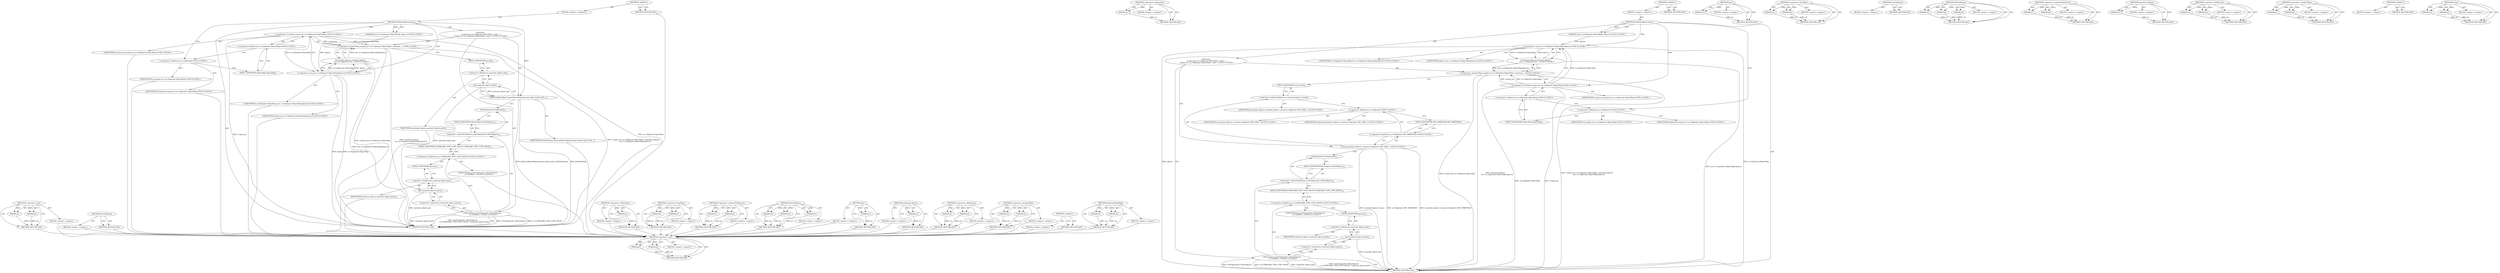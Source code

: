 digraph "SanitizeObjectMap" {
vulnerable_82 [label=<(METHOD,&lt;operator&gt;.new)>];
vulnerable_83 [label=<(PARAM,p1)>];
vulnerable_84 [label=<(PARAM,p2)>];
vulnerable_85 [label=<(BLOCK,&lt;empty&gt;,&lt;empty&gt;)>];
vulnerable_86 [label=<(METHOD_RETURN,ANY)>];
vulnerable_106 [label=<(METHOD,&lt;operator&gt;.indirection)>];
vulnerable_107 [label=<(PARAM,p1)>];
vulnerable_108 [label=<(BLOCK,&lt;empty&gt;,&lt;empty&gt;)>];
vulnerable_109 [label=<(METHOD_RETURN,ANY)>];
vulnerable_6 [label=<(METHOD,&lt;global&gt;)<SUB>1</SUB>>];
vulnerable_7 [label=<(BLOCK,&lt;empty&gt;,&lt;empty&gt;)<SUB>1</SUB>>];
vulnerable_8 [label=<(METHOD,OnWriteObjectsAsync)<SUB>1</SUB>>];
vulnerable_9 [label="<(PARAM,const ui::Clipboard::ObjectMap&amp; objects)<SUB>2</SUB>>"];
vulnerable_10 [label="<(BLOCK,{
   scoped_ptr&lt;ui::Clipboard::ObjectMap&gt; sanit...,{
   scoped_ptr&lt;ui::Clipboard::ObjectMap&gt; sanit...)<SUB>2</SUB>>"];
vulnerable_11 [label="<(&lt;operator&gt;.greaterThan,scoped_ptr&lt;ui::Clipboard::ObjectMap&gt; sanitized_...)<SUB>3</SUB>>"];
vulnerable_12 [label="<(&lt;operator&gt;.lessThan,scoped_ptr&lt;ui::Clipboard::ObjectMap)<SUB>3</SUB>>"];
vulnerable_13 [label="<(IDENTIFIER,scoped_ptr,scoped_ptr&lt;ui::Clipboard::ObjectMap)<SUB>3</SUB>>"];
vulnerable_14 [label="<(&lt;operator&gt;.fieldAccess,ui::Clipboard::ObjectMap)<SUB>3</SUB>>"];
vulnerable_15 [label="<(&lt;operator&gt;.fieldAccess,ui::Clipboard)<SUB>3</SUB>>"];
vulnerable_16 [label="<(IDENTIFIER,ui,scoped_ptr&lt;ui::Clipboard::ObjectMap)<SUB>3</SUB>>"];
vulnerable_17 [label="<(IDENTIFIER,Clipboard,scoped_ptr&lt;ui::Clipboard::ObjectMap)<SUB>3</SUB>>"];
vulnerable_18 [label=<(FIELD_IDENTIFIER,ObjectMap,ObjectMap)<SUB>3</SUB>>];
vulnerable_19 [label="<(sanitized_objects,sanitized_objects(
       new ui::Clipboard::Ob...)<SUB>3</SUB>>"];
vulnerable_20 [label="<(&lt;operator&gt;.new,new ui::Clipboard::ObjectMap(objects))<SUB>4</SUB>>"];
vulnerable_21 [label="<(IDENTIFIER,ui::Clipboard::ObjectMap,new ui::Clipboard::ObjectMap(objects))<SUB>4</SUB>>"];
vulnerable_22 [label="<(IDENTIFIER,objects,new ui::Clipboard::ObjectMap(objects))<SUB>4</SUB>>"];
vulnerable_23 [label="<(erase,sanitized_objects-&gt;erase(ui::Clipboard::CBF_SMB...)<SUB>5</SUB>>"];
vulnerable_24 [label=<(&lt;operator&gt;.indirectFieldAccess,sanitized_objects-&gt;erase)<SUB>5</SUB>>];
vulnerable_25 [label="<(IDENTIFIER,sanitized_objects,sanitized_objects-&gt;erase(ui::Clipboard::CBF_SMB...)<SUB>5</SUB>>"];
vulnerable_26 [label=<(FIELD_IDENTIFIER,erase,erase)<SUB>5</SUB>>];
vulnerable_27 [label="<(&lt;operator&gt;.fieldAccess,ui::Clipboard::CBF_SMBITMAP)<SUB>5</SUB>>"];
vulnerable_28 [label="<(&lt;operator&gt;.fieldAccess,ui::Clipboard)<SUB>5</SUB>>"];
vulnerable_29 [label="<(IDENTIFIER,ui,sanitized_objects-&gt;erase(ui::Clipboard::CBF_SMB...)<SUB>5</SUB>>"];
vulnerable_30 [label="<(IDENTIFIER,Clipboard,sanitized_objects-&gt;erase(ui::Clipboard::CBF_SMB...)<SUB>5</SUB>>"];
vulnerable_31 [label=<(FIELD_IDENTIFIER,CBF_SMBITMAP,CBF_SMBITMAP)<SUB>5</SUB>>];
vulnerable_32 [label="<(WriteObjects,GetClipboard()-&gt;WriteObjects(
      ui::CLIPBOA...)<SUB>14</SUB>>"];
vulnerable_33 [label=<(&lt;operator&gt;.indirectFieldAccess,GetClipboard()-&gt;WriteObjects)<SUB>14</SUB>>];
vulnerable_34 [label=<(GetClipboard,GetClipboard())<SUB>14</SUB>>];
vulnerable_35 [label=<(FIELD_IDENTIFIER,WriteObjects,WriteObjects)<SUB>14</SUB>>];
vulnerable_36 [label="<(&lt;operator&gt;.fieldAccess,ui::CLIPBOARD_TYPE_COPY_PASTE)<SUB>15</SUB>>"];
vulnerable_37 [label="<(IDENTIFIER,ui,GetClipboard()-&gt;WriteObjects(
      ui::CLIPBOA...)<SUB>15</SUB>>"];
vulnerable_38 [label=<(FIELD_IDENTIFIER,CLIPBOARD_TYPE_COPY_PASTE,CLIPBOARD_TYPE_COPY_PASTE)<SUB>15</SUB>>];
vulnerable_39 [label=<(&lt;operator&gt;.indirection,*sanitized_objects.get())<SUB>15</SUB>>];
vulnerable_40 [label=<(get,sanitized_objects.get())<SUB>15</SUB>>];
vulnerable_41 [label=<(&lt;operator&gt;.fieldAccess,sanitized_objects.get)<SUB>15</SUB>>];
vulnerable_42 [label=<(IDENTIFIER,sanitized_objects,sanitized_objects.get())<SUB>15</SUB>>];
vulnerable_43 [label=<(FIELD_IDENTIFIER,get,get)<SUB>15</SUB>>];
vulnerable_44 [label=<(METHOD_RETURN,void)<SUB>1</SUB>>];
vulnerable_46 [label=<(METHOD_RETURN,ANY)<SUB>1</SUB>>];
vulnerable_110 [label=<(METHOD,get)>];
vulnerable_111 [label=<(PARAM,p1)>];
vulnerable_112 [label=<(BLOCK,&lt;empty&gt;,&lt;empty&gt;)>];
vulnerable_113 [label=<(METHOD_RETURN,ANY)>];
vulnerable_68 [label=<(METHOD,&lt;operator&gt;.lessThan)>];
vulnerable_69 [label=<(PARAM,p1)>];
vulnerable_70 [label=<(PARAM,p2)>];
vulnerable_71 [label=<(BLOCK,&lt;empty&gt;,&lt;empty&gt;)>];
vulnerable_72 [label=<(METHOD_RETURN,ANY)>];
vulnerable_103 [label=<(METHOD,GetClipboard)>];
vulnerable_104 [label=<(BLOCK,&lt;empty&gt;,&lt;empty&gt;)>];
vulnerable_105 [label=<(METHOD_RETURN,ANY)>];
vulnerable_97 [label=<(METHOD,WriteObjects)>];
vulnerable_98 [label=<(PARAM,p1)>];
vulnerable_99 [label=<(PARAM,p2)>];
vulnerable_100 [label=<(PARAM,p3)>];
vulnerable_101 [label=<(BLOCK,&lt;empty&gt;,&lt;empty&gt;)>];
vulnerable_102 [label=<(METHOD_RETURN,ANY)>];
vulnerable_92 [label=<(METHOD,&lt;operator&gt;.indirectFieldAccess)>];
vulnerable_93 [label=<(PARAM,p1)>];
vulnerable_94 [label=<(PARAM,p2)>];
vulnerable_95 [label=<(BLOCK,&lt;empty&gt;,&lt;empty&gt;)>];
vulnerable_96 [label=<(METHOD_RETURN,ANY)>];
vulnerable_78 [label=<(METHOD,sanitized_objects)>];
vulnerable_79 [label=<(PARAM,p1)>];
vulnerable_80 [label=<(BLOCK,&lt;empty&gt;,&lt;empty&gt;)>];
vulnerable_81 [label=<(METHOD_RETURN,ANY)>];
vulnerable_73 [label=<(METHOD,&lt;operator&gt;.fieldAccess)>];
vulnerable_74 [label=<(PARAM,p1)>];
vulnerable_75 [label=<(PARAM,p2)>];
vulnerable_76 [label=<(BLOCK,&lt;empty&gt;,&lt;empty&gt;)>];
vulnerable_77 [label=<(METHOD_RETURN,ANY)>];
vulnerable_63 [label=<(METHOD,&lt;operator&gt;.greaterThan)>];
vulnerable_64 [label=<(PARAM,p1)>];
vulnerable_65 [label=<(PARAM,p2)>];
vulnerable_66 [label=<(BLOCK,&lt;empty&gt;,&lt;empty&gt;)>];
vulnerable_67 [label=<(METHOD_RETURN,ANY)>];
vulnerable_57 [label=<(METHOD,&lt;global&gt;)<SUB>1</SUB>>];
vulnerable_58 [label=<(BLOCK,&lt;empty&gt;,&lt;empty&gt;)>];
vulnerable_59 [label=<(METHOD_RETURN,ANY)>];
vulnerable_87 [label=<(METHOD,erase)>];
vulnerable_88 [label=<(PARAM,p1)>];
vulnerable_89 [label=<(PARAM,p2)>];
vulnerable_90 [label=<(BLOCK,&lt;empty&gt;,&lt;empty&gt;)>];
vulnerable_91 [label=<(METHOD_RETURN,ANY)>];
fixed_79 [label=<(METHOD,&lt;operator&gt;.new)>];
fixed_80 [label=<(PARAM,p1)>];
fixed_81 [label=<(PARAM,p2)>];
fixed_82 [label=<(BLOCK,&lt;empty&gt;,&lt;empty&gt;)>];
fixed_83 [label=<(METHOD_RETURN,ANY)>];
fixed_104 [label=<(METHOD,GetClipboard)>];
fixed_105 [label=<(BLOCK,&lt;empty&gt;,&lt;empty&gt;)>];
fixed_106 [label=<(METHOD_RETURN,ANY)>];
fixed_6 [label=<(METHOD,&lt;global&gt;)<SUB>1</SUB>>];
fixed_7 [label=<(BLOCK,&lt;empty&gt;,&lt;empty&gt;)<SUB>1</SUB>>];
fixed_8 [label=<(METHOD,OnWriteObjectsAsync)<SUB>1</SUB>>];
fixed_9 [label="<(PARAM,const ui::Clipboard::ObjectMap&amp; objects)<SUB>2</SUB>>"];
fixed_10 [label="<(BLOCK,{
   scoped_ptr&lt;ui::Clipboard::ObjectMap&gt; sanit...,{
   scoped_ptr&lt;ui::Clipboard::ObjectMap&gt; sanit...)<SUB>2</SUB>>"];
fixed_11 [label="<(&lt;operator&gt;.greaterThan,scoped_ptr&lt;ui::Clipboard::ObjectMap&gt; sanitized_...)<SUB>3</SUB>>"];
fixed_12 [label="<(&lt;operator&gt;.lessThan,scoped_ptr&lt;ui::Clipboard::ObjectMap)<SUB>3</SUB>>"];
fixed_13 [label="<(IDENTIFIER,scoped_ptr,scoped_ptr&lt;ui::Clipboard::ObjectMap)<SUB>3</SUB>>"];
fixed_14 [label="<(&lt;operator&gt;.fieldAccess,ui::Clipboard::ObjectMap)<SUB>3</SUB>>"];
fixed_15 [label="<(&lt;operator&gt;.fieldAccess,ui::Clipboard)<SUB>3</SUB>>"];
fixed_16 [label="<(IDENTIFIER,ui,scoped_ptr&lt;ui::Clipboard::ObjectMap)<SUB>3</SUB>>"];
fixed_17 [label="<(IDENTIFIER,Clipboard,scoped_ptr&lt;ui::Clipboard::ObjectMap)<SUB>3</SUB>>"];
fixed_18 [label=<(FIELD_IDENTIFIER,ObjectMap,ObjectMap)<SUB>3</SUB>>];
fixed_19 [label="<(sanitized_objects,sanitized_objects(
       new ui::Clipboard::Ob...)<SUB>3</SUB>>"];
fixed_20 [label="<(&lt;operator&gt;.new,new ui::Clipboard::ObjectMap(objects))<SUB>4</SUB>>"];
fixed_21 [label="<(IDENTIFIER,ui::Clipboard::ObjectMap,new ui::Clipboard::ObjectMap(objects))<SUB>4</SUB>>"];
fixed_22 [label="<(IDENTIFIER,objects,new ui::Clipboard::ObjectMap(objects))<SUB>4</SUB>>"];
fixed_23 [label=<(SanitizeObjectMap,SanitizeObjectMap(sanitized_objects.get(), kFil...)<SUB>5</SUB>>];
fixed_24 [label=<(get,sanitized_objects.get())<SUB>5</SUB>>];
fixed_25 [label=<(&lt;operator&gt;.fieldAccess,sanitized_objects.get)<SUB>5</SUB>>];
fixed_26 [label=<(IDENTIFIER,sanitized_objects,sanitized_objects.get())<SUB>5</SUB>>];
fixed_27 [label=<(FIELD_IDENTIFIER,get,get)<SUB>5</SUB>>];
fixed_28 [label=<(IDENTIFIER,kFilterBitmap,SanitizeObjectMap(sanitized_objects.get(), kFil...)<SUB>5</SUB>>];
fixed_29 [label="<(WriteObjects,GetClipboard()-&gt;WriteObjects(
      ui::CLIPBOA...)<SUB>14</SUB>>"];
fixed_30 [label=<(&lt;operator&gt;.indirectFieldAccess,GetClipboard()-&gt;WriteObjects)<SUB>14</SUB>>];
fixed_31 [label=<(GetClipboard,GetClipboard())<SUB>14</SUB>>];
fixed_32 [label=<(FIELD_IDENTIFIER,WriteObjects,WriteObjects)<SUB>14</SUB>>];
fixed_33 [label="<(&lt;operator&gt;.fieldAccess,ui::CLIPBOARD_TYPE_COPY_PASTE)<SUB>15</SUB>>"];
fixed_34 [label="<(IDENTIFIER,ui,GetClipboard()-&gt;WriteObjects(
      ui::CLIPBOA...)<SUB>15</SUB>>"];
fixed_35 [label=<(FIELD_IDENTIFIER,CLIPBOARD_TYPE_COPY_PASTE,CLIPBOARD_TYPE_COPY_PASTE)<SUB>15</SUB>>];
fixed_36 [label=<(&lt;operator&gt;.indirection,*sanitized_objects.get())<SUB>15</SUB>>];
fixed_37 [label=<(get,sanitized_objects.get())<SUB>15</SUB>>];
fixed_38 [label=<(&lt;operator&gt;.fieldAccess,sanitized_objects.get)<SUB>15</SUB>>];
fixed_39 [label=<(IDENTIFIER,sanitized_objects,sanitized_objects.get())<SUB>15</SUB>>];
fixed_40 [label=<(FIELD_IDENTIFIER,get,get)<SUB>15</SUB>>];
fixed_41 [label=<(METHOD_RETURN,void)<SUB>1</SUB>>];
fixed_43 [label=<(METHOD_RETURN,ANY)<SUB>1</SUB>>];
fixed_107 [label=<(METHOD,&lt;operator&gt;.indirection)>];
fixed_108 [label=<(PARAM,p1)>];
fixed_109 [label=<(BLOCK,&lt;empty&gt;,&lt;empty&gt;)>];
fixed_110 [label=<(METHOD_RETURN,ANY)>];
fixed_65 [label=<(METHOD,&lt;operator&gt;.lessThan)>];
fixed_66 [label=<(PARAM,p1)>];
fixed_67 [label=<(PARAM,p2)>];
fixed_68 [label=<(BLOCK,&lt;empty&gt;,&lt;empty&gt;)>];
fixed_69 [label=<(METHOD_RETURN,ANY)>];
fixed_99 [label=<(METHOD,&lt;operator&gt;.indirectFieldAccess)>];
fixed_100 [label=<(PARAM,p1)>];
fixed_101 [label=<(PARAM,p2)>];
fixed_102 [label=<(BLOCK,&lt;empty&gt;,&lt;empty&gt;)>];
fixed_103 [label=<(METHOD_RETURN,ANY)>];
fixed_93 [label=<(METHOD,WriteObjects)>];
fixed_94 [label=<(PARAM,p1)>];
fixed_95 [label=<(PARAM,p2)>];
fixed_96 [label=<(PARAM,p3)>];
fixed_97 [label=<(BLOCK,&lt;empty&gt;,&lt;empty&gt;)>];
fixed_98 [label=<(METHOD_RETURN,ANY)>];
fixed_89 [label=<(METHOD,get)>];
fixed_90 [label=<(PARAM,p1)>];
fixed_91 [label=<(BLOCK,&lt;empty&gt;,&lt;empty&gt;)>];
fixed_92 [label=<(METHOD_RETURN,ANY)>];
fixed_75 [label=<(METHOD,sanitized_objects)>];
fixed_76 [label=<(PARAM,p1)>];
fixed_77 [label=<(BLOCK,&lt;empty&gt;,&lt;empty&gt;)>];
fixed_78 [label=<(METHOD_RETURN,ANY)>];
fixed_70 [label=<(METHOD,&lt;operator&gt;.fieldAccess)>];
fixed_71 [label=<(PARAM,p1)>];
fixed_72 [label=<(PARAM,p2)>];
fixed_73 [label=<(BLOCK,&lt;empty&gt;,&lt;empty&gt;)>];
fixed_74 [label=<(METHOD_RETURN,ANY)>];
fixed_60 [label=<(METHOD,&lt;operator&gt;.greaterThan)>];
fixed_61 [label=<(PARAM,p1)>];
fixed_62 [label=<(PARAM,p2)>];
fixed_63 [label=<(BLOCK,&lt;empty&gt;,&lt;empty&gt;)>];
fixed_64 [label=<(METHOD_RETURN,ANY)>];
fixed_54 [label=<(METHOD,&lt;global&gt;)<SUB>1</SUB>>];
fixed_55 [label=<(BLOCK,&lt;empty&gt;,&lt;empty&gt;)>];
fixed_56 [label=<(METHOD_RETURN,ANY)>];
fixed_84 [label=<(METHOD,SanitizeObjectMap)>];
fixed_85 [label=<(PARAM,p1)>];
fixed_86 [label=<(PARAM,p2)>];
fixed_87 [label=<(BLOCK,&lt;empty&gt;,&lt;empty&gt;)>];
fixed_88 [label=<(METHOD_RETURN,ANY)>];
vulnerable_82 -> vulnerable_83  [key=0, label="AST: "];
vulnerable_82 -> vulnerable_83  [key=1, label="DDG: "];
vulnerable_82 -> vulnerable_85  [key=0, label="AST: "];
vulnerable_82 -> vulnerable_84  [key=0, label="AST: "];
vulnerable_82 -> vulnerable_84  [key=1, label="DDG: "];
vulnerable_82 -> vulnerable_86  [key=0, label="AST: "];
vulnerable_82 -> vulnerable_86  [key=1, label="CFG: "];
vulnerable_83 -> vulnerable_86  [key=0, label="DDG: p1"];
vulnerable_84 -> vulnerable_86  [key=0, label="DDG: p2"];
vulnerable_106 -> vulnerable_107  [key=0, label="AST: "];
vulnerable_106 -> vulnerable_107  [key=1, label="DDG: "];
vulnerable_106 -> vulnerable_108  [key=0, label="AST: "];
vulnerable_106 -> vulnerable_109  [key=0, label="AST: "];
vulnerable_106 -> vulnerable_109  [key=1, label="CFG: "];
vulnerable_107 -> vulnerable_109  [key=0, label="DDG: p1"];
vulnerable_6 -> vulnerable_7  [key=0, label="AST: "];
vulnerable_6 -> vulnerable_46  [key=0, label="AST: "];
vulnerable_6 -> vulnerable_46  [key=1, label="CFG: "];
vulnerable_7 -> vulnerable_8  [key=0, label="AST: "];
vulnerable_8 -> vulnerable_9  [key=0, label="AST: "];
vulnerable_8 -> vulnerable_9  [key=1, label="DDG: "];
vulnerable_8 -> vulnerable_10  [key=0, label="AST: "];
vulnerable_8 -> vulnerable_44  [key=0, label="AST: "];
vulnerable_8 -> vulnerable_15  [key=0, label="CFG: "];
vulnerable_8 -> vulnerable_12  [key=0, label="DDG: "];
vulnerable_8 -> vulnerable_20  [key=0, label="DDG: "];
vulnerable_9 -> vulnerable_20  [key=0, label="DDG: objects"];
vulnerable_10 -> vulnerable_11  [key=0, label="AST: "];
vulnerable_10 -> vulnerable_23  [key=0, label="AST: "];
vulnerable_10 -> vulnerable_32  [key=0, label="AST: "];
vulnerable_11 -> vulnerable_12  [key=0, label="AST: "];
vulnerable_11 -> vulnerable_19  [key=0, label="AST: "];
vulnerable_11 -> vulnerable_26  [key=0, label="CFG: "];
vulnerable_11 -> vulnerable_44  [key=0, label="DDG: scoped_ptr&lt;ui::Clipboard::ObjectMap"];
vulnerable_11 -> vulnerable_44  [key=1, label="DDG: sanitized_objects(
       new ui::Clipboard::ObjectMap(objects))"];
vulnerable_11 -> vulnerable_44  [key=2, label="DDG: scoped_ptr&lt;ui::Clipboard::ObjectMap&gt; sanitized_objects(
       new ui::Clipboard::ObjectMap(objects))"];
vulnerable_12 -> vulnerable_13  [key=0, label="AST: "];
vulnerable_12 -> vulnerable_14  [key=0, label="AST: "];
vulnerable_12 -> vulnerable_20  [key=0, label="CFG: "];
vulnerable_12 -> vulnerable_20  [key=1, label="DDG: ui::Clipboard::ObjectMap"];
vulnerable_12 -> vulnerable_44  [key=0, label="DDG: ui::Clipboard::ObjectMap"];
vulnerable_12 -> vulnerable_44  [key=1, label="DDG: scoped_ptr"];
vulnerable_12 -> vulnerable_11  [key=0, label="DDG: scoped_ptr"];
vulnerable_12 -> vulnerable_11  [key=1, label="DDG: ui::Clipboard::ObjectMap"];
vulnerable_14 -> vulnerable_15  [key=0, label="AST: "];
vulnerable_14 -> vulnerable_18  [key=0, label="AST: "];
vulnerable_14 -> vulnerable_12  [key=0, label="CFG: "];
vulnerable_15 -> vulnerable_16  [key=0, label="AST: "];
vulnerable_15 -> vulnerable_17  [key=0, label="AST: "];
vulnerable_15 -> vulnerable_18  [key=0, label="CFG: "];
vulnerable_18 -> vulnerable_14  [key=0, label="CFG: "];
vulnerable_19 -> vulnerable_20  [key=0, label="AST: "];
vulnerable_19 -> vulnerable_11  [key=0, label="CFG: "];
vulnerable_19 -> vulnerable_11  [key=1, label="DDG: new ui::Clipboard::ObjectMap(objects)"];
vulnerable_19 -> vulnerable_44  [key=0, label="DDG: new ui::Clipboard::ObjectMap(objects)"];
vulnerable_20 -> vulnerable_21  [key=0, label="AST: "];
vulnerable_20 -> vulnerable_22  [key=0, label="AST: "];
vulnerable_20 -> vulnerable_19  [key=0, label="CFG: "];
vulnerable_20 -> vulnerable_19  [key=1, label="DDG: ui::Clipboard::ObjectMap"];
vulnerable_20 -> vulnerable_19  [key=2, label="DDG: objects"];
vulnerable_20 -> vulnerable_44  [key=0, label="DDG: objects"];
vulnerable_20 -> vulnerable_44  [key=1, label="DDG: ui::Clipboard::ObjectMap"];
vulnerable_23 -> vulnerable_24  [key=0, label="AST: "];
vulnerable_23 -> vulnerable_27  [key=0, label="AST: "];
vulnerable_23 -> vulnerable_34  [key=0, label="CFG: "];
vulnerable_23 -> vulnerable_44  [key=0, label="DDG: sanitized_objects-&gt;erase"];
vulnerable_23 -> vulnerable_44  [key=1, label="DDG: ui::Clipboard::CBF_SMBITMAP"];
vulnerable_23 -> vulnerable_44  [key=2, label="DDG: sanitized_objects-&gt;erase(ui::Clipboard::CBF_SMBITMAP)"];
vulnerable_24 -> vulnerable_25  [key=0, label="AST: "];
vulnerable_24 -> vulnerable_26  [key=0, label="AST: "];
vulnerable_24 -> vulnerable_28  [key=0, label="CFG: "];
vulnerable_26 -> vulnerable_24  [key=0, label="CFG: "];
vulnerable_27 -> vulnerable_28  [key=0, label="AST: "];
vulnerable_27 -> vulnerable_31  [key=0, label="AST: "];
vulnerable_27 -> vulnerable_23  [key=0, label="CFG: "];
vulnerable_28 -> vulnerable_29  [key=0, label="AST: "];
vulnerable_28 -> vulnerable_30  [key=0, label="AST: "];
vulnerable_28 -> vulnerable_31  [key=0, label="CFG: "];
vulnerable_31 -> vulnerable_27  [key=0, label="CFG: "];
vulnerable_32 -> vulnerable_33  [key=0, label="AST: "];
vulnerable_32 -> vulnerable_36  [key=0, label="AST: "];
vulnerable_32 -> vulnerable_39  [key=0, label="AST: "];
vulnerable_32 -> vulnerable_44  [key=0, label="CFG: "];
vulnerable_32 -> vulnerable_44  [key=1, label="DDG: GetClipboard()-&gt;WriteObjects"];
vulnerable_32 -> vulnerable_44  [key=2, label="DDG: ui::CLIPBOARD_TYPE_COPY_PASTE"];
vulnerable_32 -> vulnerable_44  [key=3, label="DDG: *sanitized_objects.get()"];
vulnerable_32 -> vulnerable_44  [key=4, label="DDG: GetClipboard()-&gt;WriteObjects(
      ui::CLIPBOARD_TYPE_COPY_PASTE, *sanitized_objects.get())"];
vulnerable_33 -> vulnerable_34  [key=0, label="AST: "];
vulnerable_33 -> vulnerable_35  [key=0, label="AST: "];
vulnerable_33 -> vulnerable_38  [key=0, label="CFG: "];
vulnerable_34 -> vulnerable_35  [key=0, label="CFG: "];
vulnerable_35 -> vulnerable_33  [key=0, label="CFG: "];
vulnerable_36 -> vulnerable_37  [key=0, label="AST: "];
vulnerable_36 -> vulnerable_38  [key=0, label="AST: "];
vulnerable_36 -> vulnerable_43  [key=0, label="CFG: "];
vulnerable_38 -> vulnerable_36  [key=0, label="CFG: "];
vulnerable_39 -> vulnerable_40  [key=0, label="AST: "];
vulnerable_39 -> vulnerable_32  [key=0, label="CFG: "];
vulnerable_40 -> vulnerable_41  [key=0, label="AST: "];
vulnerable_40 -> vulnerable_39  [key=0, label="CFG: "];
vulnerable_40 -> vulnerable_44  [key=0, label="DDG: sanitized_objects.get"];
vulnerable_41 -> vulnerable_42  [key=0, label="AST: "];
vulnerable_41 -> vulnerable_43  [key=0, label="AST: "];
vulnerable_41 -> vulnerable_40  [key=0, label="CFG: "];
vulnerable_43 -> vulnerable_41  [key=0, label="CFG: "];
vulnerable_110 -> vulnerable_111  [key=0, label="AST: "];
vulnerable_110 -> vulnerable_111  [key=1, label="DDG: "];
vulnerable_110 -> vulnerable_112  [key=0, label="AST: "];
vulnerable_110 -> vulnerable_113  [key=0, label="AST: "];
vulnerable_110 -> vulnerable_113  [key=1, label="CFG: "];
vulnerable_111 -> vulnerable_113  [key=0, label="DDG: p1"];
vulnerable_68 -> vulnerable_69  [key=0, label="AST: "];
vulnerable_68 -> vulnerable_69  [key=1, label="DDG: "];
vulnerable_68 -> vulnerable_71  [key=0, label="AST: "];
vulnerable_68 -> vulnerable_70  [key=0, label="AST: "];
vulnerable_68 -> vulnerable_70  [key=1, label="DDG: "];
vulnerable_68 -> vulnerable_72  [key=0, label="AST: "];
vulnerable_68 -> vulnerable_72  [key=1, label="CFG: "];
vulnerable_69 -> vulnerable_72  [key=0, label="DDG: p1"];
vulnerable_70 -> vulnerable_72  [key=0, label="DDG: p2"];
vulnerable_103 -> vulnerable_104  [key=0, label="AST: "];
vulnerable_103 -> vulnerable_105  [key=0, label="AST: "];
vulnerable_103 -> vulnerable_105  [key=1, label="CFG: "];
vulnerable_97 -> vulnerable_98  [key=0, label="AST: "];
vulnerable_97 -> vulnerable_98  [key=1, label="DDG: "];
vulnerable_97 -> vulnerable_101  [key=0, label="AST: "];
vulnerable_97 -> vulnerable_99  [key=0, label="AST: "];
vulnerable_97 -> vulnerable_99  [key=1, label="DDG: "];
vulnerable_97 -> vulnerable_102  [key=0, label="AST: "];
vulnerable_97 -> vulnerable_102  [key=1, label="CFG: "];
vulnerable_97 -> vulnerable_100  [key=0, label="AST: "];
vulnerable_97 -> vulnerable_100  [key=1, label="DDG: "];
vulnerable_98 -> vulnerable_102  [key=0, label="DDG: p1"];
vulnerable_99 -> vulnerable_102  [key=0, label="DDG: p2"];
vulnerable_100 -> vulnerable_102  [key=0, label="DDG: p3"];
vulnerable_92 -> vulnerable_93  [key=0, label="AST: "];
vulnerable_92 -> vulnerable_93  [key=1, label="DDG: "];
vulnerable_92 -> vulnerable_95  [key=0, label="AST: "];
vulnerable_92 -> vulnerable_94  [key=0, label="AST: "];
vulnerable_92 -> vulnerable_94  [key=1, label="DDG: "];
vulnerable_92 -> vulnerable_96  [key=0, label="AST: "];
vulnerable_92 -> vulnerable_96  [key=1, label="CFG: "];
vulnerable_93 -> vulnerable_96  [key=0, label="DDG: p1"];
vulnerable_94 -> vulnerable_96  [key=0, label="DDG: p2"];
vulnerable_78 -> vulnerable_79  [key=0, label="AST: "];
vulnerable_78 -> vulnerable_79  [key=1, label="DDG: "];
vulnerable_78 -> vulnerable_80  [key=0, label="AST: "];
vulnerable_78 -> vulnerable_81  [key=0, label="AST: "];
vulnerable_78 -> vulnerable_81  [key=1, label="CFG: "];
vulnerable_79 -> vulnerable_81  [key=0, label="DDG: p1"];
vulnerable_73 -> vulnerable_74  [key=0, label="AST: "];
vulnerable_73 -> vulnerable_74  [key=1, label="DDG: "];
vulnerable_73 -> vulnerable_76  [key=0, label="AST: "];
vulnerable_73 -> vulnerable_75  [key=0, label="AST: "];
vulnerable_73 -> vulnerable_75  [key=1, label="DDG: "];
vulnerable_73 -> vulnerable_77  [key=0, label="AST: "];
vulnerable_73 -> vulnerable_77  [key=1, label="CFG: "];
vulnerable_74 -> vulnerable_77  [key=0, label="DDG: p1"];
vulnerable_75 -> vulnerable_77  [key=0, label="DDG: p2"];
vulnerable_63 -> vulnerable_64  [key=0, label="AST: "];
vulnerable_63 -> vulnerable_64  [key=1, label="DDG: "];
vulnerable_63 -> vulnerable_66  [key=0, label="AST: "];
vulnerable_63 -> vulnerable_65  [key=0, label="AST: "];
vulnerable_63 -> vulnerable_65  [key=1, label="DDG: "];
vulnerable_63 -> vulnerable_67  [key=0, label="AST: "];
vulnerable_63 -> vulnerable_67  [key=1, label="CFG: "];
vulnerable_64 -> vulnerable_67  [key=0, label="DDG: p1"];
vulnerable_65 -> vulnerable_67  [key=0, label="DDG: p2"];
vulnerable_57 -> vulnerable_58  [key=0, label="AST: "];
vulnerable_57 -> vulnerable_59  [key=0, label="AST: "];
vulnerable_57 -> vulnerable_59  [key=1, label="CFG: "];
vulnerable_87 -> vulnerable_88  [key=0, label="AST: "];
vulnerable_87 -> vulnerable_88  [key=1, label="DDG: "];
vulnerable_87 -> vulnerable_90  [key=0, label="AST: "];
vulnerable_87 -> vulnerable_89  [key=0, label="AST: "];
vulnerable_87 -> vulnerable_89  [key=1, label="DDG: "];
vulnerable_87 -> vulnerable_91  [key=0, label="AST: "];
vulnerable_87 -> vulnerable_91  [key=1, label="CFG: "];
vulnerable_88 -> vulnerable_91  [key=0, label="DDG: p1"];
vulnerable_89 -> vulnerable_91  [key=0, label="DDG: p2"];
fixed_79 -> fixed_80  [key=0, label="AST: "];
fixed_79 -> fixed_80  [key=1, label="DDG: "];
fixed_79 -> fixed_82  [key=0, label="AST: "];
fixed_79 -> fixed_81  [key=0, label="AST: "];
fixed_79 -> fixed_81  [key=1, label="DDG: "];
fixed_79 -> fixed_83  [key=0, label="AST: "];
fixed_79 -> fixed_83  [key=1, label="CFG: "];
fixed_80 -> fixed_83  [key=0, label="DDG: p1"];
fixed_81 -> fixed_83  [key=0, label="DDG: p2"];
fixed_82 -> vulnerable_82  [key=0];
fixed_83 -> vulnerable_82  [key=0];
fixed_104 -> fixed_105  [key=0, label="AST: "];
fixed_104 -> fixed_106  [key=0, label="AST: "];
fixed_104 -> fixed_106  [key=1, label="CFG: "];
fixed_105 -> vulnerable_82  [key=0];
fixed_106 -> vulnerable_82  [key=0];
fixed_6 -> fixed_7  [key=0, label="AST: "];
fixed_6 -> fixed_43  [key=0, label="AST: "];
fixed_6 -> fixed_43  [key=1, label="CFG: "];
fixed_7 -> fixed_8  [key=0, label="AST: "];
fixed_8 -> fixed_9  [key=0, label="AST: "];
fixed_8 -> fixed_9  [key=1, label="DDG: "];
fixed_8 -> fixed_10  [key=0, label="AST: "];
fixed_8 -> fixed_41  [key=0, label="AST: "];
fixed_8 -> fixed_15  [key=0, label="CFG: "];
fixed_8 -> fixed_23  [key=0, label="DDG: "];
fixed_8 -> fixed_12  [key=0, label="DDG: "];
fixed_8 -> fixed_20  [key=0, label="DDG: "];
fixed_9 -> fixed_20  [key=0, label="DDG: objects"];
fixed_10 -> fixed_11  [key=0, label="AST: "];
fixed_10 -> fixed_23  [key=0, label="AST: "];
fixed_10 -> fixed_29  [key=0, label="AST: "];
fixed_11 -> fixed_12  [key=0, label="AST: "];
fixed_11 -> fixed_19  [key=0, label="AST: "];
fixed_11 -> fixed_27  [key=0, label="CFG: "];
fixed_11 -> fixed_41  [key=0, label="DDG: scoped_ptr&lt;ui::Clipboard::ObjectMap"];
fixed_11 -> fixed_41  [key=1, label="DDG: sanitized_objects(
       new ui::Clipboard::ObjectMap(objects))"];
fixed_11 -> fixed_41  [key=2, label="DDG: scoped_ptr&lt;ui::Clipboard::ObjectMap&gt; sanitized_objects(
       new ui::Clipboard::ObjectMap(objects))"];
fixed_12 -> fixed_13  [key=0, label="AST: "];
fixed_12 -> fixed_14  [key=0, label="AST: "];
fixed_12 -> fixed_20  [key=0, label="CFG: "];
fixed_12 -> fixed_20  [key=1, label="DDG: ui::Clipboard::ObjectMap"];
fixed_12 -> fixed_41  [key=0, label="DDG: ui::Clipboard::ObjectMap"];
fixed_12 -> fixed_41  [key=1, label="DDG: scoped_ptr"];
fixed_12 -> fixed_11  [key=0, label="DDG: scoped_ptr"];
fixed_12 -> fixed_11  [key=1, label="DDG: ui::Clipboard::ObjectMap"];
fixed_13 -> vulnerable_82  [key=0];
fixed_14 -> fixed_15  [key=0, label="AST: "];
fixed_14 -> fixed_18  [key=0, label="AST: "];
fixed_14 -> fixed_12  [key=0, label="CFG: "];
fixed_15 -> fixed_16  [key=0, label="AST: "];
fixed_15 -> fixed_17  [key=0, label="AST: "];
fixed_15 -> fixed_18  [key=0, label="CFG: "];
fixed_16 -> vulnerable_82  [key=0];
fixed_17 -> vulnerable_82  [key=0];
fixed_18 -> fixed_14  [key=0, label="CFG: "];
fixed_19 -> fixed_20  [key=0, label="AST: "];
fixed_19 -> fixed_11  [key=0, label="CFG: "];
fixed_19 -> fixed_11  [key=1, label="DDG: new ui::Clipboard::ObjectMap(objects)"];
fixed_19 -> fixed_41  [key=0, label="DDG: new ui::Clipboard::ObjectMap(objects)"];
fixed_20 -> fixed_21  [key=0, label="AST: "];
fixed_20 -> fixed_22  [key=0, label="AST: "];
fixed_20 -> fixed_19  [key=0, label="CFG: "];
fixed_20 -> fixed_19  [key=1, label="DDG: ui::Clipboard::ObjectMap"];
fixed_20 -> fixed_19  [key=2, label="DDG: objects"];
fixed_20 -> fixed_41  [key=0, label="DDG: objects"];
fixed_20 -> fixed_41  [key=1, label="DDG: ui::Clipboard::ObjectMap"];
fixed_21 -> vulnerable_82  [key=0];
fixed_22 -> vulnerable_82  [key=0];
fixed_23 -> fixed_24  [key=0, label="AST: "];
fixed_23 -> fixed_28  [key=0, label="AST: "];
fixed_23 -> fixed_31  [key=0, label="CFG: "];
fixed_23 -> fixed_41  [key=0, label="DDG: SanitizeObjectMap(sanitized_objects.get(), kFilterBitmap)"];
fixed_23 -> fixed_41  [key=1, label="DDG: kFilterBitmap"];
fixed_24 -> fixed_25  [key=0, label="AST: "];
fixed_24 -> fixed_23  [key=0, label="CFG: "];
fixed_24 -> fixed_23  [key=1, label="DDG: sanitized_objects.get"];
fixed_24 -> fixed_37  [key=0, label="DDG: sanitized_objects.get"];
fixed_25 -> fixed_26  [key=0, label="AST: "];
fixed_25 -> fixed_27  [key=0, label="AST: "];
fixed_25 -> fixed_24  [key=0, label="CFG: "];
fixed_26 -> vulnerable_82  [key=0];
fixed_27 -> fixed_25  [key=0, label="CFG: "];
fixed_28 -> vulnerable_82  [key=0];
fixed_29 -> fixed_30  [key=0, label="AST: "];
fixed_29 -> fixed_33  [key=0, label="AST: "];
fixed_29 -> fixed_36  [key=0, label="AST: "];
fixed_29 -> fixed_41  [key=0, label="CFG: "];
fixed_29 -> fixed_41  [key=1, label="DDG: GetClipboard()-&gt;WriteObjects"];
fixed_29 -> fixed_41  [key=2, label="DDG: ui::CLIPBOARD_TYPE_COPY_PASTE"];
fixed_29 -> fixed_41  [key=3, label="DDG: *sanitized_objects.get()"];
fixed_29 -> fixed_41  [key=4, label="DDG: GetClipboard()-&gt;WriteObjects(
      ui::CLIPBOARD_TYPE_COPY_PASTE, *sanitized_objects.get())"];
fixed_30 -> fixed_31  [key=0, label="AST: "];
fixed_30 -> fixed_32  [key=0, label="AST: "];
fixed_30 -> fixed_35  [key=0, label="CFG: "];
fixed_31 -> fixed_32  [key=0, label="CFG: "];
fixed_32 -> fixed_30  [key=0, label="CFG: "];
fixed_33 -> fixed_34  [key=0, label="AST: "];
fixed_33 -> fixed_35  [key=0, label="AST: "];
fixed_33 -> fixed_40  [key=0, label="CFG: "];
fixed_34 -> vulnerable_82  [key=0];
fixed_35 -> fixed_33  [key=0, label="CFG: "];
fixed_36 -> fixed_37  [key=0, label="AST: "];
fixed_36 -> fixed_29  [key=0, label="CFG: "];
fixed_37 -> fixed_38  [key=0, label="AST: "];
fixed_37 -> fixed_36  [key=0, label="CFG: "];
fixed_37 -> fixed_41  [key=0, label="DDG: sanitized_objects.get"];
fixed_38 -> fixed_39  [key=0, label="AST: "];
fixed_38 -> fixed_40  [key=0, label="AST: "];
fixed_38 -> fixed_37  [key=0, label="CFG: "];
fixed_39 -> vulnerable_82  [key=0];
fixed_40 -> fixed_38  [key=0, label="CFG: "];
fixed_41 -> vulnerable_82  [key=0];
fixed_43 -> vulnerable_82  [key=0];
fixed_107 -> fixed_108  [key=0, label="AST: "];
fixed_107 -> fixed_108  [key=1, label="DDG: "];
fixed_107 -> fixed_109  [key=0, label="AST: "];
fixed_107 -> fixed_110  [key=0, label="AST: "];
fixed_107 -> fixed_110  [key=1, label="CFG: "];
fixed_108 -> fixed_110  [key=0, label="DDG: p1"];
fixed_109 -> vulnerable_82  [key=0];
fixed_110 -> vulnerable_82  [key=0];
fixed_65 -> fixed_66  [key=0, label="AST: "];
fixed_65 -> fixed_66  [key=1, label="DDG: "];
fixed_65 -> fixed_68  [key=0, label="AST: "];
fixed_65 -> fixed_67  [key=0, label="AST: "];
fixed_65 -> fixed_67  [key=1, label="DDG: "];
fixed_65 -> fixed_69  [key=0, label="AST: "];
fixed_65 -> fixed_69  [key=1, label="CFG: "];
fixed_66 -> fixed_69  [key=0, label="DDG: p1"];
fixed_67 -> fixed_69  [key=0, label="DDG: p2"];
fixed_68 -> vulnerable_82  [key=0];
fixed_69 -> vulnerable_82  [key=0];
fixed_99 -> fixed_100  [key=0, label="AST: "];
fixed_99 -> fixed_100  [key=1, label="DDG: "];
fixed_99 -> fixed_102  [key=0, label="AST: "];
fixed_99 -> fixed_101  [key=0, label="AST: "];
fixed_99 -> fixed_101  [key=1, label="DDG: "];
fixed_99 -> fixed_103  [key=0, label="AST: "];
fixed_99 -> fixed_103  [key=1, label="CFG: "];
fixed_100 -> fixed_103  [key=0, label="DDG: p1"];
fixed_101 -> fixed_103  [key=0, label="DDG: p2"];
fixed_102 -> vulnerable_82  [key=0];
fixed_103 -> vulnerable_82  [key=0];
fixed_93 -> fixed_94  [key=0, label="AST: "];
fixed_93 -> fixed_94  [key=1, label="DDG: "];
fixed_93 -> fixed_97  [key=0, label="AST: "];
fixed_93 -> fixed_95  [key=0, label="AST: "];
fixed_93 -> fixed_95  [key=1, label="DDG: "];
fixed_93 -> fixed_98  [key=0, label="AST: "];
fixed_93 -> fixed_98  [key=1, label="CFG: "];
fixed_93 -> fixed_96  [key=0, label="AST: "];
fixed_93 -> fixed_96  [key=1, label="DDG: "];
fixed_94 -> fixed_98  [key=0, label="DDG: p1"];
fixed_95 -> fixed_98  [key=0, label="DDG: p2"];
fixed_96 -> fixed_98  [key=0, label="DDG: p3"];
fixed_97 -> vulnerable_82  [key=0];
fixed_98 -> vulnerable_82  [key=0];
fixed_89 -> fixed_90  [key=0, label="AST: "];
fixed_89 -> fixed_90  [key=1, label="DDG: "];
fixed_89 -> fixed_91  [key=0, label="AST: "];
fixed_89 -> fixed_92  [key=0, label="AST: "];
fixed_89 -> fixed_92  [key=1, label="CFG: "];
fixed_90 -> fixed_92  [key=0, label="DDG: p1"];
fixed_91 -> vulnerable_82  [key=0];
fixed_92 -> vulnerable_82  [key=0];
fixed_75 -> fixed_76  [key=0, label="AST: "];
fixed_75 -> fixed_76  [key=1, label="DDG: "];
fixed_75 -> fixed_77  [key=0, label="AST: "];
fixed_75 -> fixed_78  [key=0, label="AST: "];
fixed_75 -> fixed_78  [key=1, label="CFG: "];
fixed_76 -> fixed_78  [key=0, label="DDG: p1"];
fixed_77 -> vulnerable_82  [key=0];
fixed_78 -> vulnerable_82  [key=0];
fixed_70 -> fixed_71  [key=0, label="AST: "];
fixed_70 -> fixed_71  [key=1, label="DDG: "];
fixed_70 -> fixed_73  [key=0, label="AST: "];
fixed_70 -> fixed_72  [key=0, label="AST: "];
fixed_70 -> fixed_72  [key=1, label="DDG: "];
fixed_70 -> fixed_74  [key=0, label="AST: "];
fixed_70 -> fixed_74  [key=1, label="CFG: "];
fixed_71 -> fixed_74  [key=0, label="DDG: p1"];
fixed_72 -> fixed_74  [key=0, label="DDG: p2"];
fixed_73 -> vulnerable_82  [key=0];
fixed_74 -> vulnerable_82  [key=0];
fixed_60 -> fixed_61  [key=0, label="AST: "];
fixed_60 -> fixed_61  [key=1, label="DDG: "];
fixed_60 -> fixed_63  [key=0, label="AST: "];
fixed_60 -> fixed_62  [key=0, label="AST: "];
fixed_60 -> fixed_62  [key=1, label="DDG: "];
fixed_60 -> fixed_64  [key=0, label="AST: "];
fixed_60 -> fixed_64  [key=1, label="CFG: "];
fixed_61 -> fixed_64  [key=0, label="DDG: p1"];
fixed_62 -> fixed_64  [key=0, label="DDG: p2"];
fixed_63 -> vulnerable_82  [key=0];
fixed_64 -> vulnerable_82  [key=0];
fixed_54 -> fixed_55  [key=0, label="AST: "];
fixed_54 -> fixed_56  [key=0, label="AST: "];
fixed_54 -> fixed_56  [key=1, label="CFG: "];
fixed_55 -> vulnerable_82  [key=0];
fixed_56 -> vulnerable_82  [key=0];
fixed_84 -> fixed_85  [key=0, label="AST: "];
fixed_84 -> fixed_85  [key=1, label="DDG: "];
fixed_84 -> fixed_87  [key=0, label="AST: "];
fixed_84 -> fixed_86  [key=0, label="AST: "];
fixed_84 -> fixed_86  [key=1, label="DDG: "];
fixed_84 -> fixed_88  [key=0, label="AST: "];
fixed_84 -> fixed_88  [key=1, label="CFG: "];
fixed_85 -> fixed_88  [key=0, label="DDG: p1"];
fixed_86 -> fixed_88  [key=0, label="DDG: p2"];
fixed_87 -> vulnerable_82  [key=0];
fixed_88 -> vulnerable_82  [key=0];
}
